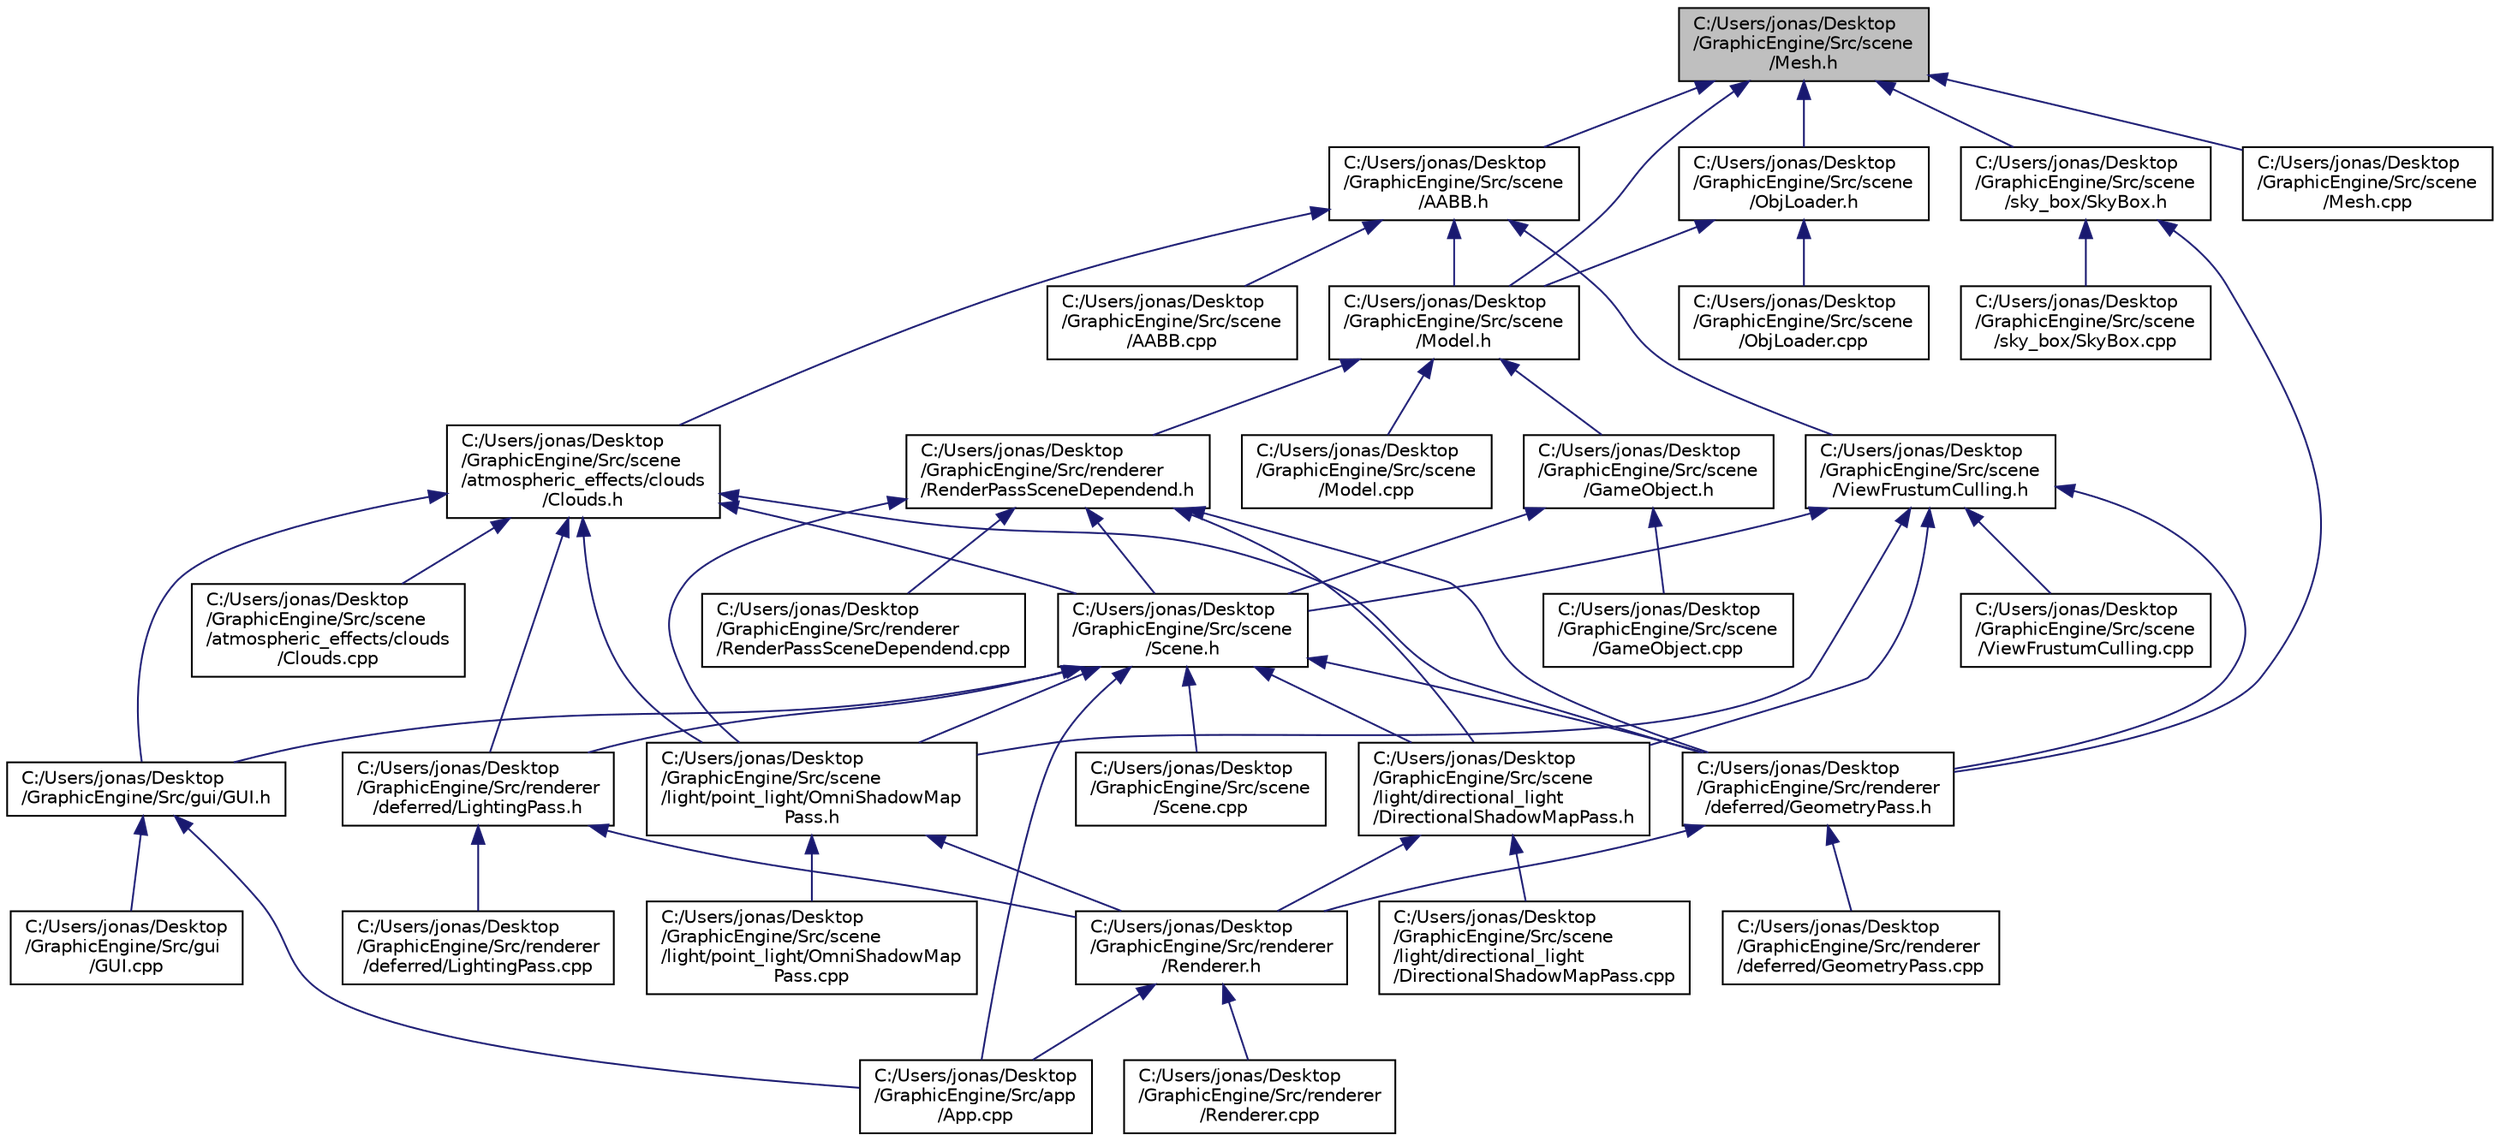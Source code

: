 digraph "C:/Users/jonas/Desktop/GraphicEngine/Src/scene/Mesh.h"
{
 // INTERACTIVE_SVG=YES
 // LATEX_PDF_SIZE
  bgcolor="transparent";
  edge [fontname="Helvetica",fontsize="10",labelfontname="Helvetica",labelfontsize="10"];
  node [fontname="Helvetica",fontsize="10",shape=record];
  Node1 [label="C:/Users/jonas/Desktop\l/GraphicEngine/Src/scene\l/Mesh.h",height=0.2,width=0.4,color="black", fillcolor="grey75", style="filled", fontcolor="black",tooltip=" "];
  Node1 -> Node2 [dir="back",color="midnightblue",fontsize="10",style="solid"];
  Node2 [label="C:/Users/jonas/Desktop\l/GraphicEngine/Src/scene\l/AABB.h",height=0.2,width=0.4,color="black",URL="$d2/d00/_a_a_b_b_8h.html",tooltip=" "];
  Node2 -> Node3 [dir="back",color="midnightblue",fontsize="10",style="solid"];
  Node3 [label="C:/Users/jonas/Desktop\l/GraphicEngine/Src/scene\l/AABB.cpp",height=0.2,width=0.4,color="black",URL="$d4/dfe/_a_a_b_b_8cpp.html",tooltip=" "];
  Node2 -> Node4 [dir="back",color="midnightblue",fontsize="10",style="solid"];
  Node4 [label="C:/Users/jonas/Desktop\l/GraphicEngine/Src/scene\l/Model.h",height=0.2,width=0.4,color="black",URL="$da/ded/_model_8h.html",tooltip=" "];
  Node4 -> Node5 [dir="back",color="midnightblue",fontsize="10",style="solid"];
  Node5 [label="C:/Users/jonas/Desktop\l/GraphicEngine/Src/renderer\l/RenderPassSceneDependend.h",height=0.2,width=0.4,color="black",URL="$df/d51/_render_pass_scene_dependend_8h.html",tooltip=" "];
  Node5 -> Node6 [dir="back",color="midnightblue",fontsize="10",style="solid"];
  Node6 [label="C:/Users/jonas/Desktop\l/GraphicEngine/Src/renderer\l/RenderPassSceneDependend.cpp",height=0.2,width=0.4,color="black",URL="$dd/d34/_render_pass_scene_dependend_8cpp.html",tooltip=" "];
  Node5 -> Node7 [dir="back",color="midnightblue",fontsize="10",style="solid"];
  Node7 [label="C:/Users/jonas/Desktop\l/GraphicEngine/Src/renderer\l/deferred/GeometryPass.h",height=0.2,width=0.4,color="black",URL="$d4/d51/_geometry_pass_8h.html",tooltip=" "];
  Node7 -> Node8 [dir="back",color="midnightblue",fontsize="10",style="solid"];
  Node8 [label="C:/Users/jonas/Desktop\l/GraphicEngine/Src/renderer\l/Renderer.h",height=0.2,width=0.4,color="black",URL="$d3/da0/_renderer_8h.html",tooltip=" "];
  Node8 -> Node9 [dir="back",color="midnightblue",fontsize="10",style="solid"];
  Node9 [label="C:/Users/jonas/Desktop\l/GraphicEngine/Src/app\l/App.cpp",height=0.2,width=0.4,color="black",URL="$dc/db4/_app_8cpp.html",tooltip=" "];
  Node8 -> Node10 [dir="back",color="midnightblue",fontsize="10",style="solid"];
  Node10 [label="C:/Users/jonas/Desktop\l/GraphicEngine/Src/renderer\l/Renderer.cpp",height=0.2,width=0.4,color="black",URL="$da/d84/_renderer_8cpp.html",tooltip=" "];
  Node7 -> Node11 [dir="back",color="midnightblue",fontsize="10",style="solid"];
  Node11 [label="C:/Users/jonas/Desktop\l/GraphicEngine/Src/renderer\l/deferred/GeometryPass.cpp",height=0.2,width=0.4,color="black",URL="$dc/d81/_geometry_pass_8cpp.html",tooltip=" "];
  Node5 -> Node12 [dir="back",color="midnightblue",fontsize="10",style="solid"];
  Node12 [label="C:/Users/jonas/Desktop\l/GraphicEngine/Src/scene\l/Scene.h",height=0.2,width=0.4,color="black",URL="$de/d56/_scene_8h.html",tooltip=" "];
  Node12 -> Node9 [dir="back",color="midnightblue",fontsize="10",style="solid"];
  Node12 -> Node13 [dir="back",color="midnightblue",fontsize="10",style="solid"];
  Node13 [label="C:/Users/jonas/Desktop\l/GraphicEngine/Src/gui/GUI.h",height=0.2,width=0.4,color="black",URL="$da/d5d/_g_u_i_8h.html",tooltip=" "];
  Node13 -> Node9 [dir="back",color="midnightblue",fontsize="10",style="solid"];
  Node13 -> Node14 [dir="back",color="midnightblue",fontsize="10",style="solid"];
  Node14 [label="C:/Users/jonas/Desktop\l/GraphicEngine/Src/gui\l/GUI.cpp",height=0.2,width=0.4,color="black",URL="$d3/d27/_g_u_i_8cpp.html",tooltip=" "];
  Node12 -> Node7 [dir="back",color="midnightblue",fontsize="10",style="solid"];
  Node12 -> Node15 [dir="back",color="midnightblue",fontsize="10",style="solid"];
  Node15 [label="C:/Users/jonas/Desktop\l/GraphicEngine/Src/renderer\l/deferred/LightingPass.h",height=0.2,width=0.4,color="black",URL="$df/d86/_lighting_pass_8h.html",tooltip=" "];
  Node15 -> Node8 [dir="back",color="midnightblue",fontsize="10",style="solid"];
  Node15 -> Node16 [dir="back",color="midnightblue",fontsize="10",style="solid"];
  Node16 [label="C:/Users/jonas/Desktop\l/GraphicEngine/Src/renderer\l/deferred/LightingPass.cpp",height=0.2,width=0.4,color="black",URL="$d4/dbf/_lighting_pass_8cpp.html",tooltip=" "];
  Node12 -> Node17 [dir="back",color="midnightblue",fontsize="10",style="solid"];
  Node17 [label="C:/Users/jonas/Desktop\l/GraphicEngine/Src/scene\l/Scene.cpp",height=0.2,width=0.4,color="black",URL="$d9/d44/_scene_8cpp.html",tooltip=" "];
  Node12 -> Node18 [dir="back",color="midnightblue",fontsize="10",style="solid"];
  Node18 [label="C:/Users/jonas/Desktop\l/GraphicEngine/Src/scene\l/light/directional_light\l/DirectionalShadowMapPass.h",height=0.2,width=0.4,color="black",URL="$d0/d7a/_directional_shadow_map_pass_8h.html",tooltip=" "];
  Node18 -> Node8 [dir="back",color="midnightblue",fontsize="10",style="solid"];
  Node18 -> Node19 [dir="back",color="midnightblue",fontsize="10",style="solid"];
  Node19 [label="C:/Users/jonas/Desktop\l/GraphicEngine/Src/scene\l/light/directional_light\l/DirectionalShadowMapPass.cpp",height=0.2,width=0.4,color="black",URL="$dd/d62/_directional_shadow_map_pass_8cpp.html",tooltip=" "];
  Node12 -> Node20 [dir="back",color="midnightblue",fontsize="10",style="solid"];
  Node20 [label="C:/Users/jonas/Desktop\l/GraphicEngine/Src/scene\l/light/point_light/OmniShadowMap\lPass.h",height=0.2,width=0.4,color="black",URL="$de/d75/_omni_shadow_map_pass_8h.html",tooltip=" "];
  Node20 -> Node8 [dir="back",color="midnightblue",fontsize="10",style="solid"];
  Node20 -> Node21 [dir="back",color="midnightblue",fontsize="10",style="solid"];
  Node21 [label="C:/Users/jonas/Desktop\l/GraphicEngine/Src/scene\l/light/point_light/OmniShadowMap\lPass.cpp",height=0.2,width=0.4,color="black",URL="$d7/d9f/_omni_shadow_map_pass_8cpp.html",tooltip=" "];
  Node5 -> Node18 [dir="back",color="midnightblue",fontsize="10",style="solid"];
  Node5 -> Node20 [dir="back",color="midnightblue",fontsize="10",style="solid"];
  Node4 -> Node22 [dir="back",color="midnightblue",fontsize="10",style="solid"];
  Node22 [label="C:/Users/jonas/Desktop\l/GraphicEngine/Src/scene\l/GameObject.h",height=0.2,width=0.4,color="black",URL="$df/d91/_game_object_8h.html",tooltip=" "];
  Node22 -> Node23 [dir="back",color="midnightblue",fontsize="10",style="solid"];
  Node23 [label="C:/Users/jonas/Desktop\l/GraphicEngine/Src/scene\l/GameObject.cpp",height=0.2,width=0.4,color="black",URL="$d3/df6/_game_object_8cpp.html",tooltip=" "];
  Node22 -> Node12 [dir="back",color="midnightblue",fontsize="10",style="solid"];
  Node4 -> Node24 [dir="back",color="midnightblue",fontsize="10",style="solid"];
  Node24 [label="C:/Users/jonas/Desktop\l/GraphicEngine/Src/scene\l/Model.cpp",height=0.2,width=0.4,color="black",URL="$d2/d31/_model_8cpp.html",tooltip=" "];
  Node2 -> Node25 [dir="back",color="midnightblue",fontsize="10",style="solid"];
  Node25 [label="C:/Users/jonas/Desktop\l/GraphicEngine/Src/scene\l/ViewFrustumCulling.h",height=0.2,width=0.4,color="black",URL="$da/d36/_view_frustum_culling_8h.html",tooltip=" "];
  Node25 -> Node7 [dir="back",color="midnightblue",fontsize="10",style="solid"];
  Node25 -> Node12 [dir="back",color="midnightblue",fontsize="10",style="solid"];
  Node25 -> Node26 [dir="back",color="midnightblue",fontsize="10",style="solid"];
  Node26 [label="C:/Users/jonas/Desktop\l/GraphicEngine/Src/scene\l/ViewFrustumCulling.cpp",height=0.2,width=0.4,color="black",URL="$d1/dd0/_view_frustum_culling_8cpp.html",tooltip=" "];
  Node25 -> Node18 [dir="back",color="midnightblue",fontsize="10",style="solid"];
  Node25 -> Node20 [dir="back",color="midnightblue",fontsize="10",style="solid"];
  Node2 -> Node27 [dir="back",color="midnightblue",fontsize="10",style="solid"];
  Node27 [label="C:/Users/jonas/Desktop\l/GraphicEngine/Src/scene\l/atmospheric_effects/clouds\l/Clouds.h",height=0.2,width=0.4,color="black",URL="$da/d3e/_clouds_8h.html",tooltip=" "];
  Node27 -> Node13 [dir="back",color="midnightblue",fontsize="10",style="solid"];
  Node27 -> Node7 [dir="back",color="midnightblue",fontsize="10",style="solid"];
  Node27 -> Node15 [dir="back",color="midnightblue",fontsize="10",style="solid"];
  Node27 -> Node12 [dir="back",color="midnightblue",fontsize="10",style="solid"];
  Node27 -> Node28 [dir="back",color="midnightblue",fontsize="10",style="solid"];
  Node28 [label="C:/Users/jonas/Desktop\l/GraphicEngine/Src/scene\l/atmospheric_effects/clouds\l/Clouds.cpp",height=0.2,width=0.4,color="black",URL="$d0/d50/_clouds_8cpp.html",tooltip=" "];
  Node27 -> Node20 [dir="back",color="midnightblue",fontsize="10",style="solid"];
  Node1 -> Node29 [dir="back",color="midnightblue",fontsize="10",style="solid"];
  Node29 [label="C:/Users/jonas/Desktop\l/GraphicEngine/Src/scene\l/Mesh.cpp",height=0.2,width=0.4,color="black",URL="$db/d06/_mesh_8cpp.html",tooltip=" "];
  Node1 -> Node4 [dir="back",color="midnightblue",fontsize="10",style="solid"];
  Node1 -> Node30 [dir="back",color="midnightblue",fontsize="10",style="solid"];
  Node30 [label="C:/Users/jonas/Desktop\l/GraphicEngine/Src/scene\l/ObjLoader.h",height=0.2,width=0.4,color="black",URL="$d4/d6c/_obj_loader_8h.html",tooltip=" "];
  Node30 -> Node4 [dir="back",color="midnightblue",fontsize="10",style="solid"];
  Node30 -> Node31 [dir="back",color="midnightblue",fontsize="10",style="solid"];
  Node31 [label="C:/Users/jonas/Desktop\l/GraphicEngine/Src/scene\l/ObjLoader.cpp",height=0.2,width=0.4,color="black",URL="$dd/dbc/_obj_loader_8cpp.html",tooltip=" "];
  Node1 -> Node32 [dir="back",color="midnightblue",fontsize="10",style="solid"];
  Node32 [label="C:/Users/jonas/Desktop\l/GraphicEngine/Src/scene\l/sky_box/SkyBox.h",height=0.2,width=0.4,color="black",URL="$d9/da1/_sky_box_8h.html",tooltip=" "];
  Node32 -> Node7 [dir="back",color="midnightblue",fontsize="10",style="solid"];
  Node32 -> Node33 [dir="back",color="midnightblue",fontsize="10",style="solid"];
  Node33 [label="C:/Users/jonas/Desktop\l/GraphicEngine/Src/scene\l/sky_box/SkyBox.cpp",height=0.2,width=0.4,color="black",URL="$d6/dff/_sky_box_8cpp.html",tooltip=" "];
}
